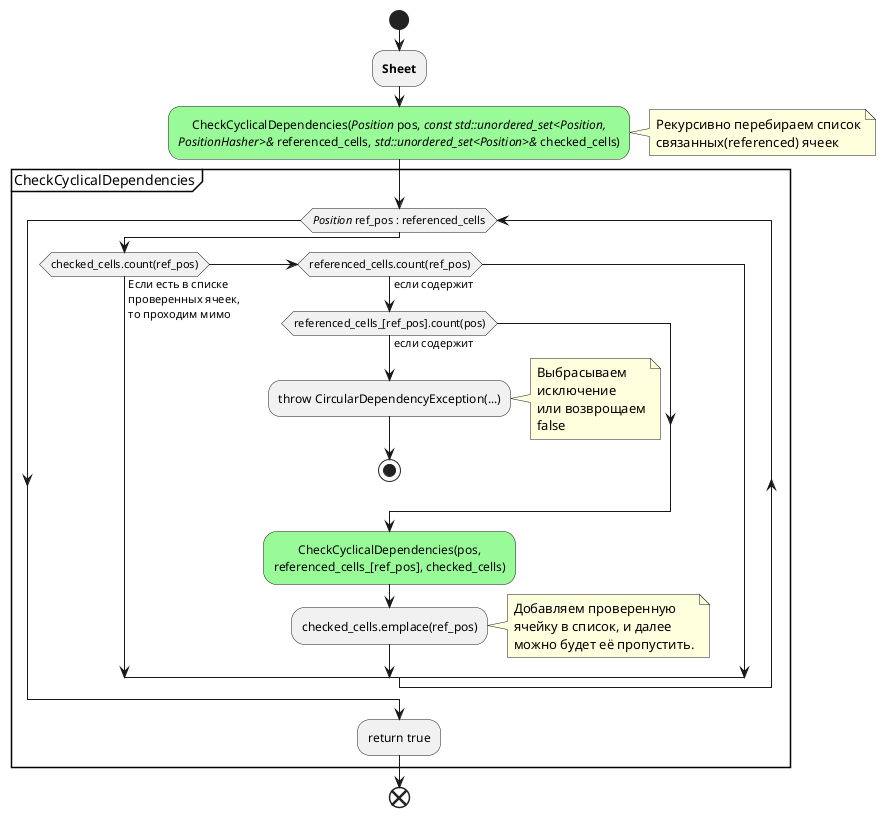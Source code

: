 @startuml
'https://plantuml.com/activity-diagram-beta
<style>
activity
	{
		HorizontalAlignment center
	}
</style>

start
    :**Sheet**;
    #palegreen:CheckCyclicalDependencies(//Position// pos, //const std::unordered_set<Position,//
    //PositionHasher>&// referenced_cells, //std::unordered_set<Position>&// checked_cells);
    note right
        Рекурсивно перебираем список
        связанных(referenced) ячеек
    end note

    group CheckCyclicalDependencies
        while (//Position// ref_pos : referenced_cells)
            if (checked_cells.count(ref_pos)) then (Если есть в списке \nпроверенных ячеек, \nто проходим мимо)
            else if(referenced_cells.count(ref_pos)) then (если содержит)
                if (referenced_cells_[ref_pos].count(pos)) then (если содержит)
                    :throw CircularDependencyException(...);
                    note right
                        Выбрасываем
                        исключение
                        или возврощаем
                        false
                    end note
                    stop
                endif
                #palegreen:CheckCyclicalDependencies(pos,
                referenced_cells_[ref_pos], checked_cells);
                :checked_cells.emplace(ref_pos);
                note right
                Добавляем проверенную
                ячейку в список, и далее
                можно будет её пропустить.
                end note
            endif
        endwhile
        :return true;
    end group

end
@enduml
